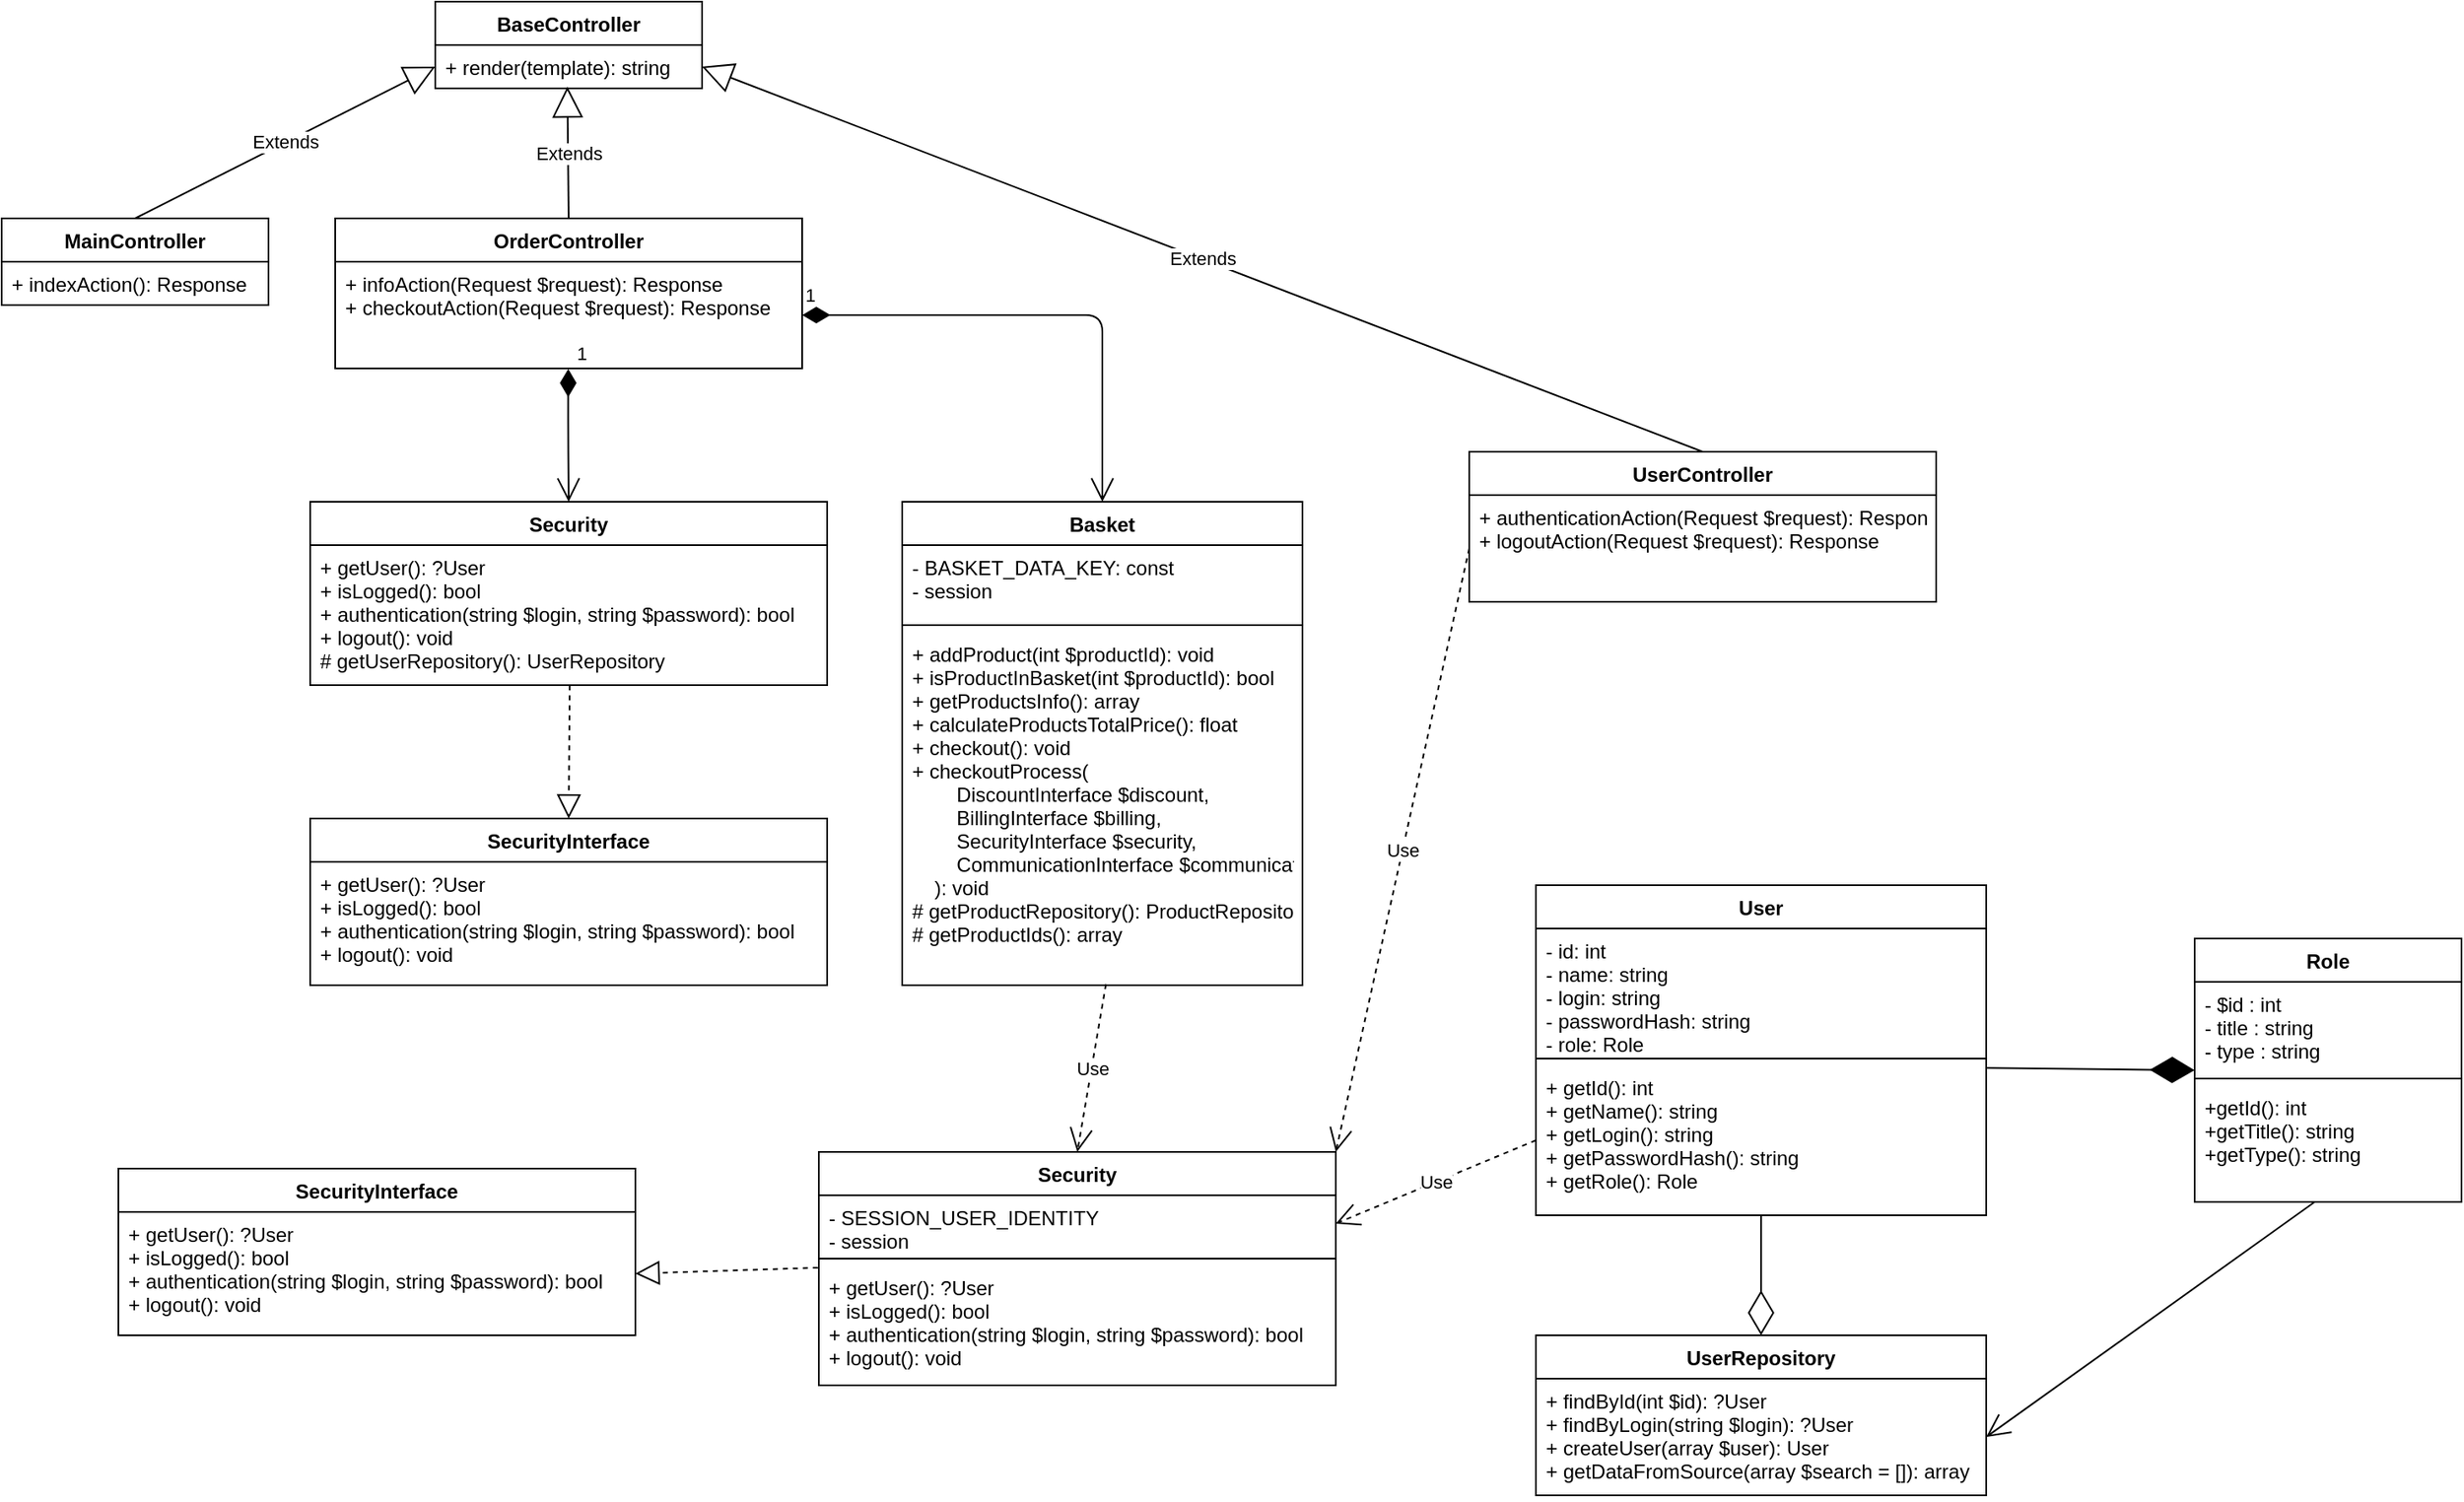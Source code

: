 <mxfile version="13.1.0" type="device"><diagram name="Page-1" id="c4acf3e9-155e-7222-9cf6-157b1a14988f"><mxGraphModel dx="1504" dy="587" grid="1" gridSize="10" guides="1" tooltips="1" connect="1" arrows="1" fold="1" page="1" pageScale="1" pageWidth="2000" pageHeight="2000" background="#ffffff" math="0" shadow="0"><root><mxCell id="0"/><mxCell id="1" parent="0"/><mxCell id="3nzi0dfXSgEG_HJmlNqE-13" value="Extends" style="endArrow=block;endSize=16;endFill=0;html=1;exitX=0.5;exitY=0;exitDx=0;exitDy=0;entryX=0;entryY=0.5;entryDx=0;entryDy=0;" edge="1" parent="1" source="3nzi0dfXSgEG_HJmlNqE-2" target="3nzi0dfXSgEG_HJmlNqE-9"><mxGeometry width="160" relative="1" as="geometry"><mxPoint x="122" y="173" as="sourcePoint"/><mxPoint x="130" y="200" as="targetPoint"/></mxGeometry></mxCell><mxCell id="3nzi0dfXSgEG_HJmlNqE-21" value="Extends" style="endArrow=block;endSize=16;endFill=0;html=1;exitX=0.5;exitY=0;exitDx=0;exitDy=0;entryX=0.495;entryY=0.962;entryDx=0;entryDy=0;entryPerimeter=0;" edge="1" parent="1" source="3nzi0dfXSgEG_HJmlNqE-17" target="3nzi0dfXSgEG_HJmlNqE-9"><mxGeometry width="160" relative="1" as="geometry"><mxPoint x="500" y="260" as="sourcePoint"/><mxPoint x="340" y="260" as="targetPoint"/></mxGeometry></mxCell><mxCell id="3nzi0dfXSgEG_HJmlNqE-2" value="MainController" style="swimlane;fontStyle=1;align=center;verticalAlign=top;childLayout=stackLayout;horizontal=1;startSize=26;horizontalStack=0;resizeParent=1;resizeParentMax=0;resizeLast=0;collapsible=1;marginBottom=0;" vertex="1" parent="1"><mxGeometry x="40" y="160" width="160" height="52" as="geometry"/></mxCell><mxCell id="3nzi0dfXSgEG_HJmlNqE-5" value="+ indexAction(): Response" style="text;strokeColor=none;fillColor=none;align=left;verticalAlign=top;spacingLeft=4;spacingRight=4;overflow=hidden;rotatable=0;points=[[0,0.5],[1,0.5]];portConstraint=eastwest;" vertex="1" parent="3nzi0dfXSgEG_HJmlNqE-2"><mxGeometry y="26" width="160" height="26" as="geometry"/></mxCell><mxCell id="3nzi0dfXSgEG_HJmlNqE-17" value="OrderController" style="swimlane;fontStyle=1;align=center;verticalAlign=top;childLayout=stackLayout;horizontal=1;startSize=26;horizontalStack=0;resizeParent=1;resizeParentMax=0;resizeLast=0;collapsible=1;marginBottom=0;" vertex="1" parent="1"><mxGeometry x="240" y="160" width="280" height="90" as="geometry"/></mxCell><mxCell id="3nzi0dfXSgEG_HJmlNqE-20" value="+ infoAction(Request $request): Response&#10;+ checkoutAction(Request $request): Response&#10;" style="text;strokeColor=none;fillColor=none;align=left;verticalAlign=top;spacingLeft=4;spacingRight=4;overflow=hidden;rotatable=0;points=[[0,0.5],[1,0.5]];portConstraint=eastwest;spacingBottom=0;" vertex="1" parent="3nzi0dfXSgEG_HJmlNqE-17"><mxGeometry y="26" width="280" height="64" as="geometry"/></mxCell><mxCell id="3nzi0dfXSgEG_HJmlNqE-6" value="BaseController" style="swimlane;fontStyle=1;align=center;verticalAlign=top;childLayout=stackLayout;horizontal=1;startSize=26;horizontalStack=0;resizeParent=1;resizeParentMax=0;resizeLast=0;collapsible=1;marginBottom=0;" vertex="1" parent="1"><mxGeometry x="300" y="30" width="160" height="52" as="geometry"/></mxCell><mxCell id="3nzi0dfXSgEG_HJmlNqE-9" value="+ render(template): string" style="text;strokeColor=none;fillColor=none;align=left;verticalAlign=top;spacingLeft=4;spacingRight=4;overflow=hidden;rotatable=0;points=[[0,0.5],[1,0.5]];portConstraint=eastwest;" vertex="1" parent="3nzi0dfXSgEG_HJmlNqE-6"><mxGeometry y="26" width="160" height="26" as="geometry"/></mxCell><mxCell id="3nzi0dfXSgEG_HJmlNqE-38" value="" style="endArrow=block;dashed=1;endFill=0;endSize=12;html=1;exitX=0.502;exitY=1.002;exitDx=0;exitDy=0;entryX=0.5;entryY=0;entryDx=0;entryDy=0;exitPerimeter=0;" edge="1" parent="1" source="3nzi0dfXSgEG_HJmlNqE-25" target="3nzi0dfXSgEG_HJmlNqE-30"><mxGeometry width="160" relative="1" as="geometry"><mxPoint x="740" y="510" as="sourcePoint"/><mxPoint x="580" y="510" as="targetPoint"/></mxGeometry></mxCell><mxCell id="3nzi0dfXSgEG_HJmlNqE-39" value="1" style="endArrow=open;html=1;endSize=12;startArrow=diamondThin;startSize=14;startFill=1;edgeStyle=orthogonalEdgeStyle;align=left;verticalAlign=bottom;exitX=0.499;exitY=1.005;exitDx=0;exitDy=0;exitPerimeter=0;entryX=0.5;entryY=0;entryDx=0;entryDy=0;" edge="1" parent="1" source="3nzi0dfXSgEG_HJmlNqE-20" target="3nzi0dfXSgEG_HJmlNqE-24"><mxGeometry x="-1" y="3" relative="1" as="geometry"><mxPoint x="390" y="300" as="sourcePoint"/><mxPoint x="550" y="300" as="targetPoint"/></mxGeometry></mxCell><mxCell id="3nzi0dfXSgEG_HJmlNqE-30" value="SecurityInterface" style="swimlane;fontStyle=1;align=center;verticalAlign=top;childLayout=stackLayout;horizontal=1;startSize=26;horizontalStack=0;resizeParent=1;resizeParentMax=0;resizeLast=0;collapsible=1;marginBottom=0;" vertex="1" parent="1"><mxGeometry x="225" y="520" width="310" height="100" as="geometry"/></mxCell><mxCell id="3nzi0dfXSgEG_HJmlNqE-33" value="+ getUser(): ?User&#10;+ isLogged(): bool&#10;+ authentication(string $login, string $password): bool&#10;+ logout(): void" style="text;strokeColor=none;fillColor=none;align=left;verticalAlign=top;spacingLeft=4;spacingRight=4;overflow=hidden;rotatable=0;points=[[0,0.5],[1,0.5]];portConstraint=eastwest;" vertex="1" parent="3nzi0dfXSgEG_HJmlNqE-30"><mxGeometry y="26" width="310" height="74" as="geometry"/></mxCell><mxCell id="3nzi0dfXSgEG_HJmlNqE-24" value="Security" style="swimlane;fontStyle=1;childLayout=stackLayout;horizontal=1;startSize=26;fillColor=none;horizontalStack=0;resizeParent=1;resizeParentMax=0;resizeLast=0;collapsible=1;marginBottom=0;" vertex="1" parent="1"><mxGeometry x="225" y="330" width="310" height="110" as="geometry"/></mxCell><mxCell id="3nzi0dfXSgEG_HJmlNqE-25" value="+ getUser(): ?User&#10;+ isLogged(): bool&#10;+ authentication(string $login, string $password): bool&#10;+ logout(): void&#10;# getUserRepository(): UserRepository" style="text;strokeColor=none;fillColor=none;align=left;verticalAlign=top;spacingLeft=4;spacingRight=4;overflow=hidden;rotatable=0;points=[[0,0.5],[1,0.5]];portConstraint=eastwest;" vertex="1" parent="3nzi0dfXSgEG_HJmlNqE-24"><mxGeometry y="26" width="310" height="84" as="geometry"/></mxCell><mxCell id="3nzi0dfXSgEG_HJmlNqE-40" value="Basket" style="swimlane;fontStyle=1;align=center;verticalAlign=top;childLayout=stackLayout;horizontal=1;startSize=26;horizontalStack=0;resizeParent=1;resizeParentMax=0;resizeLast=0;collapsible=1;marginBottom=0;" vertex="1" parent="1"><mxGeometry x="580" y="330" width="240" height="290" as="geometry"/></mxCell><mxCell id="3nzi0dfXSgEG_HJmlNqE-41" value="- BASKET_DATA_KEY: const&#10;- session" style="text;strokeColor=none;fillColor=none;align=left;verticalAlign=top;spacingLeft=4;spacingRight=4;overflow=hidden;rotatable=0;points=[[0,0.5],[1,0.5]];portConstraint=eastwest;" vertex="1" parent="3nzi0dfXSgEG_HJmlNqE-40"><mxGeometry y="26" width="240" height="44" as="geometry"/></mxCell><mxCell id="3nzi0dfXSgEG_HJmlNqE-42" value="" style="line;strokeWidth=1;fillColor=none;align=left;verticalAlign=middle;spacingTop=-1;spacingLeft=3;spacingRight=3;rotatable=0;labelPosition=right;points=[];portConstraint=eastwest;" vertex="1" parent="3nzi0dfXSgEG_HJmlNqE-40"><mxGeometry y="70" width="240" height="8" as="geometry"/></mxCell><mxCell id="3nzi0dfXSgEG_HJmlNqE-43" value="+ addProduct(int $productId): void&#10;+ isProductInBasket(int $productId): bool&#10;+ getProductsInfo(): array&#10;+ calculateProductsTotalPrice(): float&#10;+ checkout(): void&#10;+ checkoutProcess(&#10;        DiscountInterface $discount,&#10;        BillingInterface $billing,&#10;        SecurityInterface $security,&#10;        CommunicationInterface $communication&#10;    ): void&#10;# getProductRepository(): ProductRepository&#10;# getProductIds(): array" style="text;strokeColor=none;fillColor=none;align=left;verticalAlign=top;spacingLeft=4;spacingRight=4;overflow=hidden;rotatable=0;points=[[0,0.5],[1,0.5]];portConstraint=eastwest;" vertex="1" parent="3nzi0dfXSgEG_HJmlNqE-40"><mxGeometry y="78" width="240" height="212" as="geometry"/></mxCell><mxCell id="3nzi0dfXSgEG_HJmlNqE-45" value="1" style="endArrow=open;html=1;endSize=12;startArrow=diamondThin;startSize=14;startFill=1;edgeStyle=orthogonalEdgeStyle;align=left;verticalAlign=bottom;entryX=0.5;entryY=0;entryDx=0;entryDy=0;exitX=1;exitY=0.5;exitDx=0;exitDy=0;" edge="1" parent="1" source="3nzi0dfXSgEG_HJmlNqE-20" target="3nzi0dfXSgEG_HJmlNqE-40"><mxGeometry x="-1" y="3" relative="1" as="geometry"><mxPoint x="540" y="380" as="sourcePoint"/><mxPoint x="700" y="380" as="targetPoint"/></mxGeometry></mxCell><mxCell id="3nzi0dfXSgEG_HJmlNqE-64" value="" style="endArrow=diamondThin;endFill=1;endSize=24;html=1;exitX=1.002;exitY=0.018;exitDx=0;exitDy=0;exitPerimeter=0;entryX=0;entryY=0.5;entryDx=0;entryDy=0;" edge="1" parent="1" source="3nzi0dfXSgEG_HJmlNqE-50" target="3nzi0dfXSgEG_HJmlNqE-51"><mxGeometry width="160" relative="1" as="geometry"><mxPoint x="1235" y="670" as="sourcePoint"/><mxPoint x="1395" y="670" as="targetPoint"/></mxGeometry></mxCell><mxCell id="3nzi0dfXSgEG_HJmlNqE-69" value="" style="endArrow=diamondThin;endFill=0;endSize=24;html=1;entryX=0.5;entryY=0;entryDx=0;entryDy=0;" edge="1" parent="1" target="3nzi0dfXSgEG_HJmlNqE-65"><mxGeometry width="160" relative="1" as="geometry"><mxPoint x="1095" y="758" as="sourcePoint"/><mxPoint x="1045" y="730" as="targetPoint"/></mxGeometry></mxCell><mxCell id="3nzi0dfXSgEG_HJmlNqE-73" value="Extends" style="endArrow=block;endSize=16;endFill=0;html=1;exitX=0.5;exitY=0;exitDx=0;exitDy=0;entryX=1;entryY=0.5;entryDx=0;entryDy=0;" edge="1" parent="1" source="3nzi0dfXSgEG_HJmlNqE-70" target="3nzi0dfXSgEG_HJmlNqE-9"><mxGeometry width="160" relative="1" as="geometry"><mxPoint x="640" y="120" as="sourcePoint"/><mxPoint x="800" y="120" as="targetPoint"/></mxGeometry></mxCell><mxCell id="3nzi0dfXSgEG_HJmlNqE-82" value="" style="endArrow=block;dashed=1;endFill=0;endSize=12;html=1;exitX=-0.002;exitY=0.02;exitDx=0;exitDy=0;entryX=1;entryY=0.5;entryDx=0;entryDy=0;exitPerimeter=0;" edge="1" parent="1" source="3nzi0dfXSgEG_HJmlNqE-81" target="3nzi0dfXSgEG_HJmlNqE-77"><mxGeometry width="160" relative="1" as="geometry"><mxPoint x="430" y="920" as="sourcePoint"/><mxPoint x="590" y="920" as="targetPoint"/></mxGeometry></mxCell><mxCell id="3nzi0dfXSgEG_HJmlNqE-78" value="Security" style="swimlane;fontStyle=1;align=center;verticalAlign=top;childLayout=stackLayout;horizontal=1;startSize=26;horizontalStack=0;resizeParent=1;resizeParentMax=0;resizeLast=0;collapsible=1;marginBottom=0;" vertex="1" parent="1"><mxGeometry x="530" y="720" width="310" height="140" as="geometry"/></mxCell><mxCell id="3nzi0dfXSgEG_HJmlNqE-79" value="- SESSION_USER_IDENTITY&#10;- session" style="text;strokeColor=none;fillColor=none;align=left;verticalAlign=top;spacingLeft=4;spacingRight=4;overflow=hidden;rotatable=0;points=[[0,0.5],[1,0.5]];portConstraint=eastwest;" vertex="1" parent="3nzi0dfXSgEG_HJmlNqE-78"><mxGeometry y="26" width="310" height="34" as="geometry"/></mxCell><mxCell id="3nzi0dfXSgEG_HJmlNqE-80" value="" style="line;strokeWidth=1;fillColor=none;align=left;verticalAlign=middle;spacingTop=-1;spacingLeft=3;spacingRight=3;rotatable=0;labelPosition=right;points=[];portConstraint=eastwest;" vertex="1" parent="3nzi0dfXSgEG_HJmlNqE-78"><mxGeometry y="60" width="310" height="8" as="geometry"/></mxCell><mxCell id="3nzi0dfXSgEG_HJmlNqE-81" value="+ getUser(): ?User&#10;+ isLogged(): bool&#10;+ authentication(string $login, string $password): bool&#10;+ logout(): void" style="text;strokeColor=none;fillColor=none;align=left;verticalAlign=top;spacingLeft=4;spacingRight=4;overflow=hidden;rotatable=0;points=[[0,0.5],[1,0.5]];portConstraint=eastwest;" vertex="1" parent="3nzi0dfXSgEG_HJmlNqE-78"><mxGeometry y="68" width="310" height="72" as="geometry"/></mxCell><mxCell id="3nzi0dfXSgEG_HJmlNqE-74" value="SecurityInterface" style="swimlane;fontStyle=1;align=center;verticalAlign=top;childLayout=stackLayout;horizontal=1;startSize=26;horizontalStack=0;resizeParent=1;resizeParentMax=0;resizeLast=0;collapsible=1;marginBottom=0;" vertex="1" parent="1"><mxGeometry x="110" y="730" width="310" height="100" as="geometry"/></mxCell><mxCell id="3nzi0dfXSgEG_HJmlNqE-77" value="+ getUser(): ?User&#10;+ isLogged(): bool&#10;+ authentication(string $login, string $password): bool&#10;+ logout(): void&#10;" style="text;strokeColor=none;fillColor=none;align=left;verticalAlign=top;spacingLeft=4;spacingRight=4;overflow=hidden;rotatable=0;points=[[0,0.5],[1,0.5]];portConstraint=eastwest;" vertex="1" parent="3nzi0dfXSgEG_HJmlNqE-74"><mxGeometry y="26" width="310" height="74" as="geometry"/></mxCell><mxCell id="3nzi0dfXSgEG_HJmlNqE-84" value="" style="endArrow=open;endFill=1;endSize=12;html=1;entryX=1;entryY=0.5;entryDx=0;entryDy=0;" edge="1" parent="1" target="3nzi0dfXSgEG_HJmlNqE-68"><mxGeometry width="160" relative="1" as="geometry"><mxPoint x="1427" y="750" as="sourcePoint"/><mxPoint x="1535" y="840" as="targetPoint"/></mxGeometry></mxCell><mxCell id="3nzi0dfXSgEG_HJmlNqE-85" value="Use" style="endArrow=open;endSize=12;dashed=1;html=1;exitX=0;exitY=0.5;exitDx=0;exitDy=0;entryX=1;entryY=0.5;entryDx=0;entryDy=0;" edge="1" parent="1" source="3nzi0dfXSgEG_HJmlNqE-50" target="3nzi0dfXSgEG_HJmlNqE-79"><mxGeometry width="160" relative="1" as="geometry"><mxPoint x="840" y="800" as="sourcePoint"/><mxPoint x="890" y="600" as="targetPoint"/></mxGeometry></mxCell><mxCell id="3nzi0dfXSgEG_HJmlNqE-86" value="Use" style="endArrow=open;endSize=12;dashed=1;html=1;exitX=0.509;exitY=0.997;exitDx=0;exitDy=0;exitPerimeter=0;entryX=0.5;entryY=0;entryDx=0;entryDy=0;" edge="1" parent="1" source="3nzi0dfXSgEG_HJmlNqE-43" target="3nzi0dfXSgEG_HJmlNqE-78"><mxGeometry width="160" relative="1" as="geometry"><mxPoint x="650" y="650" as="sourcePoint"/><mxPoint x="810" y="650" as="targetPoint"/></mxGeometry></mxCell><mxCell id="3nzi0dfXSgEG_HJmlNqE-47" value="User" style="swimlane;fontStyle=1;align=center;verticalAlign=top;childLayout=stackLayout;horizontal=1;startSize=26;horizontalStack=0;resizeParent=1;resizeParentMax=0;resizeLast=0;collapsible=1;marginBottom=0;" vertex="1" parent="1"><mxGeometry x="960" y="560" width="270" height="198" as="geometry"/></mxCell><mxCell id="3nzi0dfXSgEG_HJmlNqE-48" value="- id: int&#10;- name: string&#10;- login: string&#10;- passwordHash: string&#10;- role: Role" style="text;strokeColor=none;fillColor=none;align=left;verticalAlign=top;spacingLeft=4;spacingRight=4;overflow=hidden;rotatable=0;points=[[0,0.5],[1,0.5]];portConstraint=eastwest;" vertex="1" parent="3nzi0dfXSgEG_HJmlNqE-47"><mxGeometry y="26" width="270" height="74" as="geometry"/></mxCell><mxCell id="3nzi0dfXSgEG_HJmlNqE-49" value="" style="line;strokeWidth=1;fillColor=none;align=left;verticalAlign=middle;spacingTop=-1;spacingLeft=3;spacingRight=3;rotatable=0;labelPosition=right;points=[];portConstraint=eastwest;" vertex="1" parent="3nzi0dfXSgEG_HJmlNqE-47"><mxGeometry y="100" width="270" height="8" as="geometry"/></mxCell><mxCell id="3nzi0dfXSgEG_HJmlNqE-50" value="+ getId(): int&#10;+ getName(): string&#10;+ getLogin(): string&#10;+ getPasswordHash(): string&#10;+ getRole(): Role" style="text;strokeColor=none;fillColor=none;align=left;verticalAlign=top;spacingLeft=4;spacingRight=4;overflow=hidden;rotatable=0;points=[[0,0.5],[1,0.5]];portConstraint=eastwest;" vertex="1" parent="3nzi0dfXSgEG_HJmlNqE-47"><mxGeometry y="108" width="270" height="90" as="geometry"/></mxCell><mxCell id="3nzi0dfXSgEG_HJmlNqE-65" value="UserRepository" style="swimlane;fontStyle=1;align=center;verticalAlign=top;childLayout=stackLayout;horizontal=1;startSize=26;horizontalStack=0;resizeParent=1;resizeParentMax=0;resizeLast=0;collapsible=1;marginBottom=0;" vertex="1" parent="1"><mxGeometry x="960" y="830" width="270" height="96" as="geometry"/></mxCell><mxCell id="3nzi0dfXSgEG_HJmlNqE-68" value="+ findById(int $id): ?User&#10;+ findByLogin(string $login): ?User&#10;+ createUser(array $user): User&#10;+ getDataFromSource(array $search = []): array" style="text;strokeColor=none;fillColor=none;align=left;verticalAlign=top;spacingLeft=4;spacingRight=4;overflow=hidden;rotatable=0;points=[[0,0.5],[1,0.5]];portConstraint=eastwest;" vertex="1" parent="3nzi0dfXSgEG_HJmlNqE-65"><mxGeometry y="26" width="270" height="70" as="geometry"/></mxCell><mxCell id="3nzi0dfXSgEG_HJmlNqE-51" value="Role" style="swimlane;fontStyle=1;align=center;verticalAlign=top;childLayout=stackLayout;horizontal=1;startSize=26;horizontalStack=0;resizeParent=1;resizeParentMax=0;resizeLast=0;collapsible=1;marginBottom=0;" vertex="1" parent="1"><mxGeometry x="1355" y="592" width="160" height="158" as="geometry"/></mxCell><mxCell id="3nzi0dfXSgEG_HJmlNqE-52" value="- $id : int&#10;- title : string&#10;- type : string" style="text;strokeColor=none;fillColor=none;align=left;verticalAlign=top;spacingLeft=4;spacingRight=4;overflow=hidden;rotatable=0;points=[[0,0.5],[1,0.5]];portConstraint=eastwest;" vertex="1" parent="3nzi0dfXSgEG_HJmlNqE-51"><mxGeometry y="26" width="160" height="54" as="geometry"/></mxCell><mxCell id="3nzi0dfXSgEG_HJmlNqE-53" value="" style="line;strokeWidth=1;fillColor=none;align=left;verticalAlign=middle;spacingTop=-1;spacingLeft=3;spacingRight=3;rotatable=0;labelPosition=right;points=[];portConstraint=eastwest;" vertex="1" parent="3nzi0dfXSgEG_HJmlNqE-51"><mxGeometry y="80" width="160" height="8" as="geometry"/></mxCell><mxCell id="3nzi0dfXSgEG_HJmlNqE-54" value="+getId(): int&#10;+getTitle(): string&#10;+getType(): string" style="text;strokeColor=none;fillColor=none;align=left;verticalAlign=top;spacingLeft=4;spacingRight=4;overflow=hidden;rotatable=0;points=[[0,0.5],[1,0.5]];portConstraint=eastwest;" vertex="1" parent="3nzi0dfXSgEG_HJmlNqE-51"><mxGeometry y="88" width="160" height="70" as="geometry"/></mxCell><mxCell id="3nzi0dfXSgEG_HJmlNqE-87" value="Use" style="endArrow=open;endSize=12;dashed=1;html=1;exitX=0;exitY=0.5;exitDx=0;exitDy=0;entryX=1;entryY=0;entryDx=0;entryDy=0;" edge="1" parent="1" source="3nzi0dfXSgEG_HJmlNqE-71" target="3nzi0dfXSgEG_HJmlNqE-78"><mxGeometry width="160" relative="1" as="geometry"><mxPoint x="790" y="520" as="sourcePoint"/><mxPoint x="950" y="520" as="targetPoint"/></mxGeometry></mxCell><mxCell id="3nzi0dfXSgEG_HJmlNqE-70" value="UserController" style="swimlane;fontStyle=1;align=center;verticalAlign=top;childLayout=stackLayout;horizontal=1;startSize=26;horizontalStack=0;resizeParent=1;resizeParentMax=0;resizeLast=0;collapsible=1;marginBottom=0;" vertex="1" parent="1"><mxGeometry x="920" y="300" width="280" height="90" as="geometry"/></mxCell><mxCell id="3nzi0dfXSgEG_HJmlNqE-71" value="+ authenticationAction(Request $request): Response&#10;+ logoutAction(Request $request): Response" style="text;strokeColor=none;fillColor=none;align=left;verticalAlign=top;spacingLeft=4;spacingRight=4;overflow=hidden;rotatable=0;points=[[0,0.5],[1,0.5]];portConstraint=eastwest;spacingBottom=0;" vertex="1" parent="3nzi0dfXSgEG_HJmlNqE-70"><mxGeometry y="26" width="280" height="64" as="geometry"/></mxCell></root></mxGraphModel></diagram></mxfile>